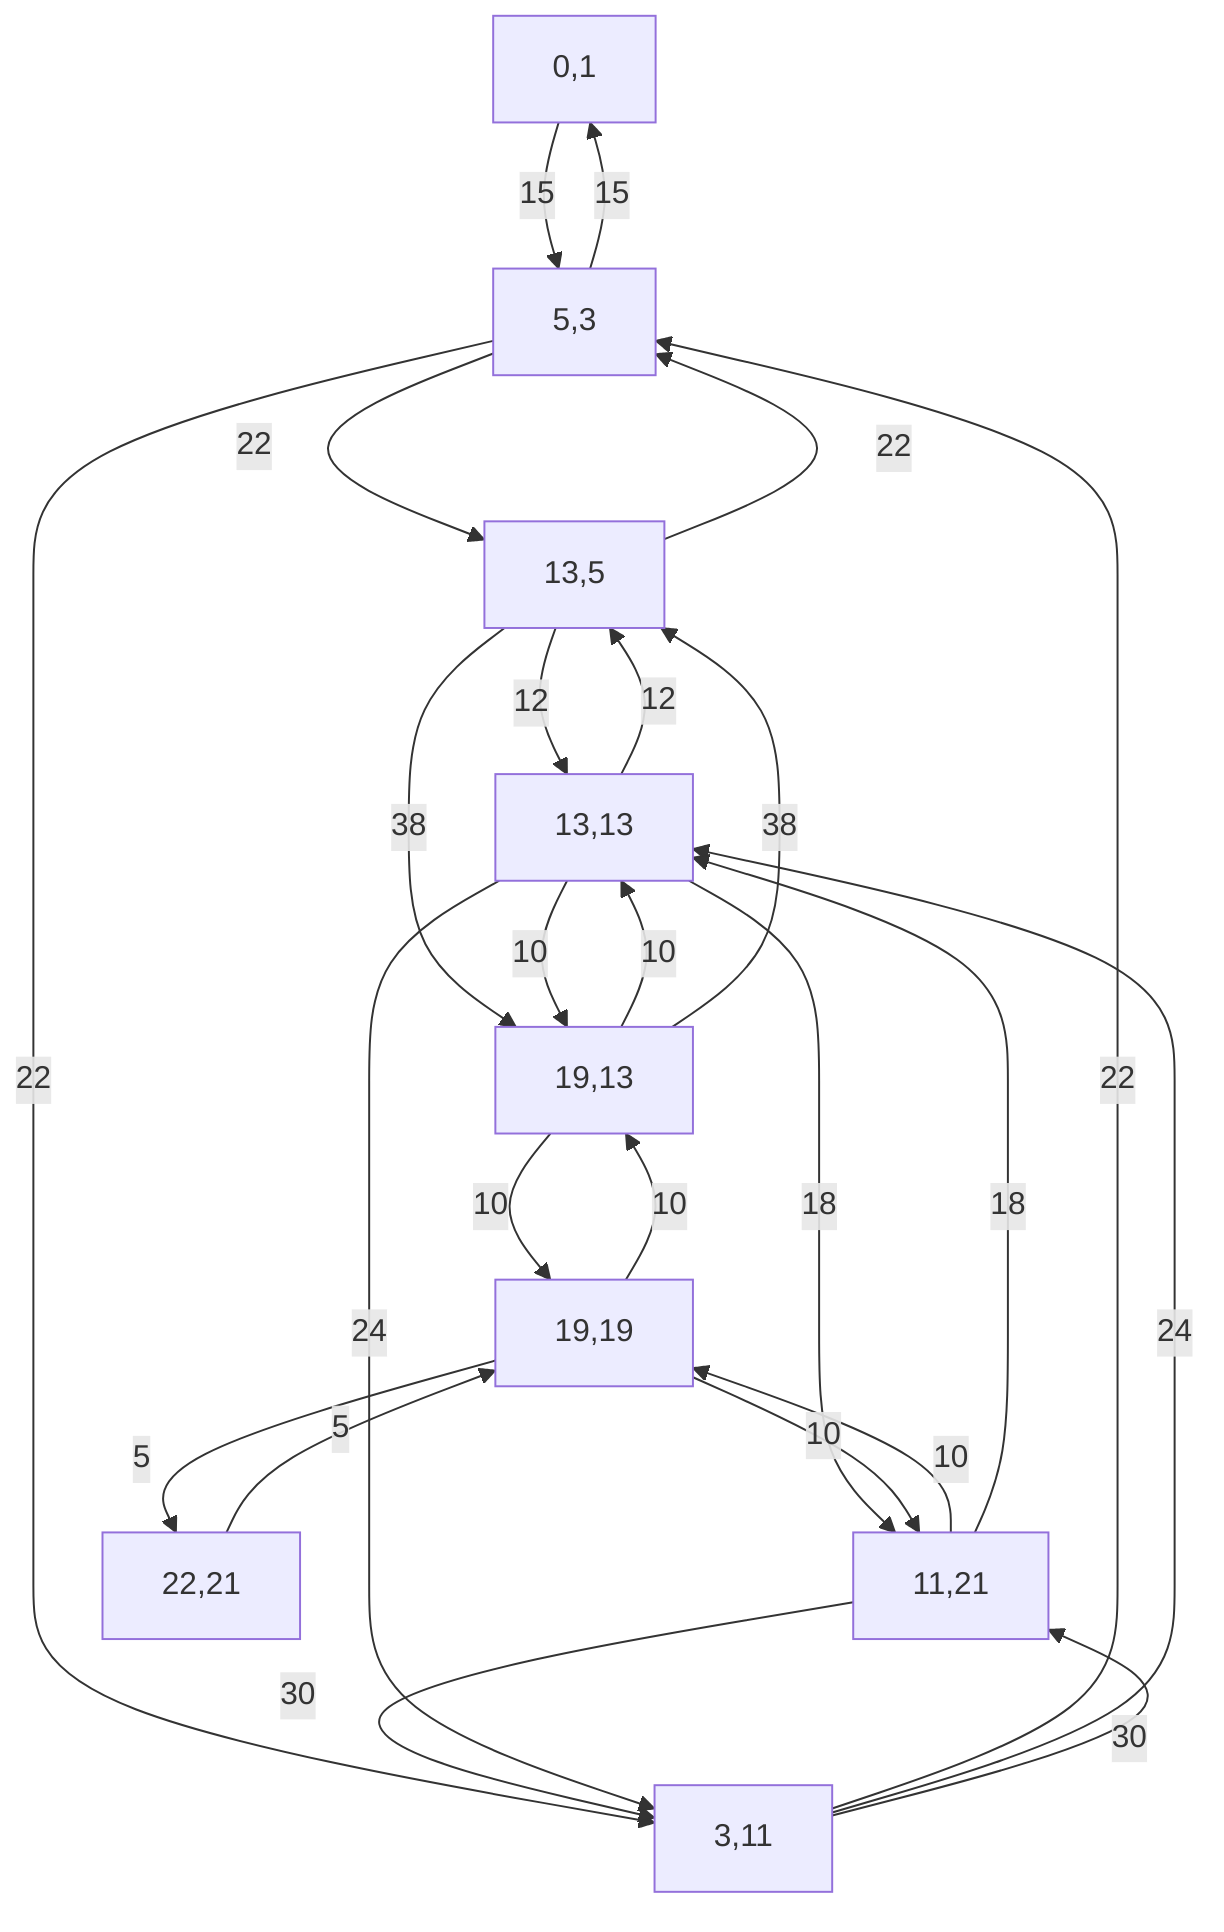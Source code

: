 flowchart
    0_1[0,1] --15--> 5_3[5,3]
    3_11[3,11] --22--> 5_3[5,3]
    3_11[3,11] --24--> 13_13[13,13]
    3_11[3,11] --30--> 11_21[11,21]
    5_3[5,3] --15--> 0_1[0,1]
    5_3[5,3] --22--> 13_5[13,5]
    5_3[5,3] --22--> 3_11[3,11]
    11_21[11,21] --10--> 19_19[19,19]
    11_21[11,21] --18--> 13_13[13,13]
    11_21[11,21] --30--> 3_11[3,11]
    13_5[13,5] --12--> 13_13[13,13]
    13_5[13,5] --22--> 5_3[5,3]
    13_5[13,5] --38--> 19_13[19,13]
    13_13[13,13] --10--> 19_13[19,13]
    13_13[13,13] --12--> 13_5[13,5]
    13_13[13,13] --18--> 11_21[11,21]
    13_13[13,13] --24--> 3_11[3,11]
    19_13[19,13] --10--> 13_13[13,13]
    19_13[19,13] --10--> 19_19[19,19]
    19_13[19,13] --38--> 13_5[13,5]
    19_19[19,19] --5--> 22_21[22,21]
    19_19[19,19] --10--> 11_21[11,21]
    19_19[19,19] --10--> 19_13[19,13]
    22_21[22,21] --5--> 19_19[19,19]
